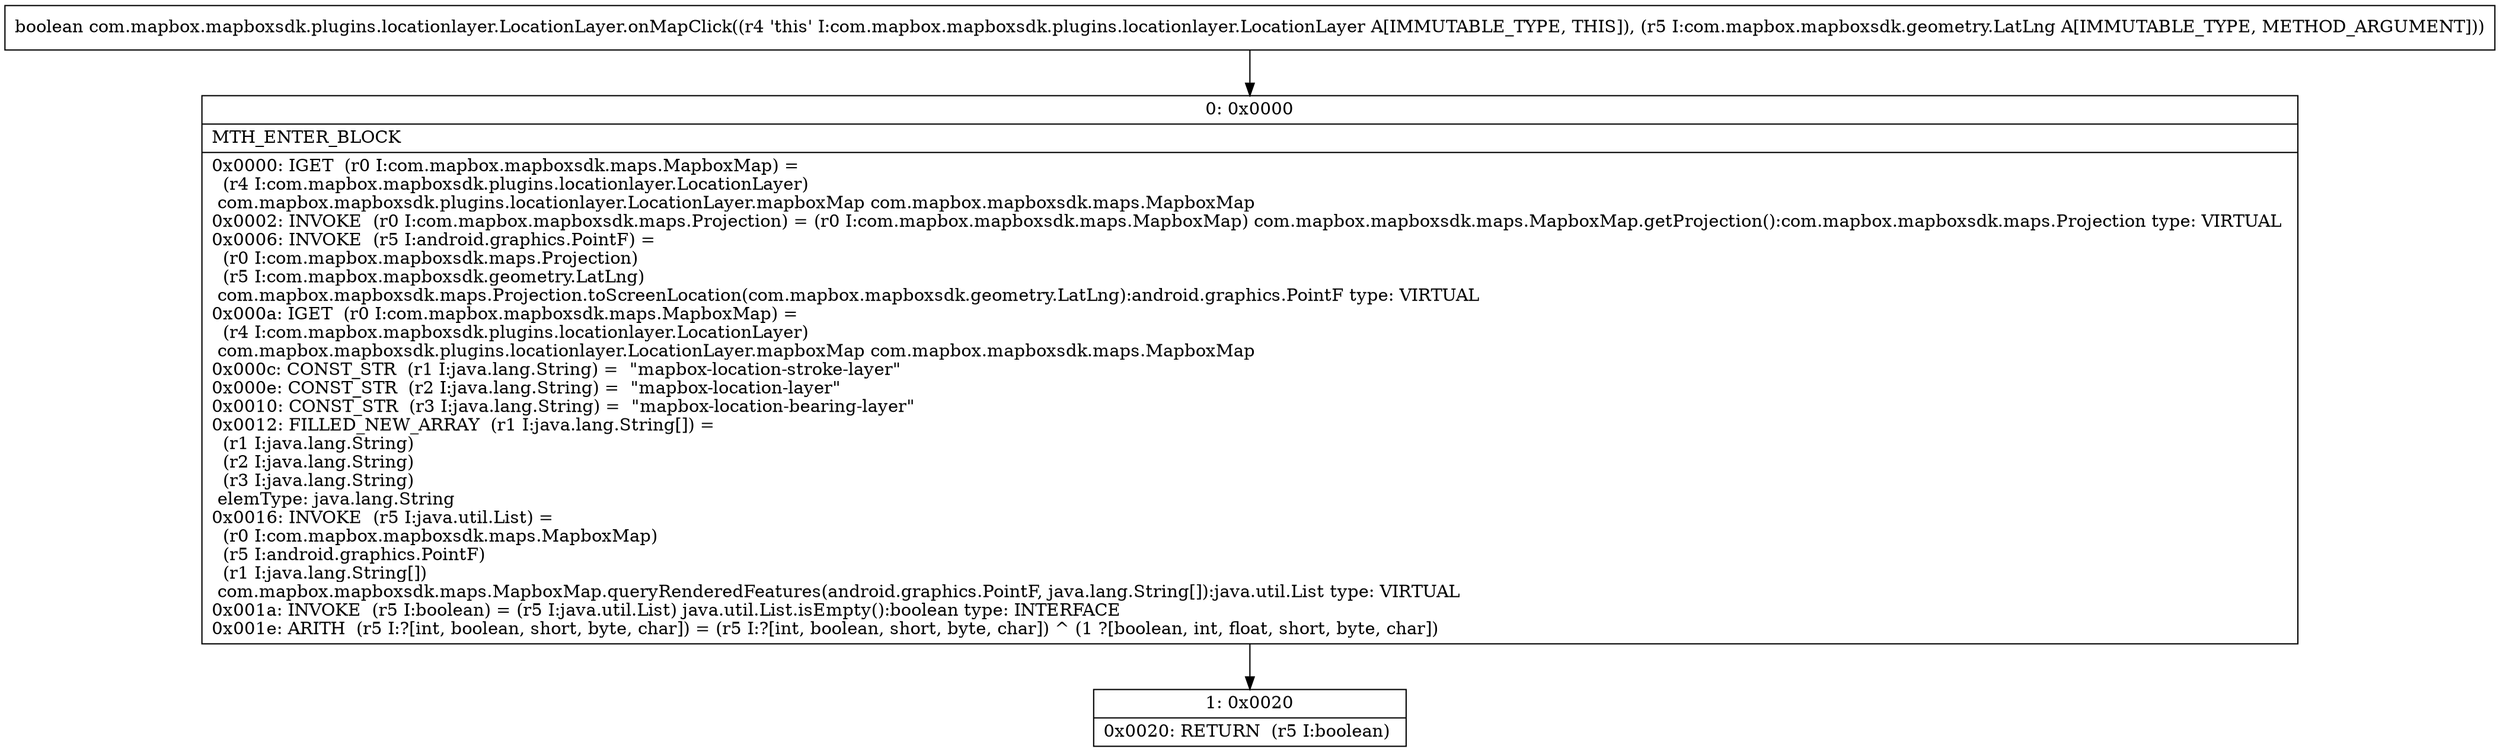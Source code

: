 digraph "CFG forcom.mapbox.mapboxsdk.plugins.locationlayer.LocationLayer.onMapClick(Lcom\/mapbox\/mapboxsdk\/geometry\/LatLng;)Z" {
Node_0 [shape=record,label="{0\:\ 0x0000|MTH_ENTER_BLOCK\l|0x0000: IGET  (r0 I:com.mapbox.mapboxsdk.maps.MapboxMap) = \l  (r4 I:com.mapbox.mapboxsdk.plugins.locationlayer.LocationLayer)\l com.mapbox.mapboxsdk.plugins.locationlayer.LocationLayer.mapboxMap com.mapbox.mapboxsdk.maps.MapboxMap \l0x0002: INVOKE  (r0 I:com.mapbox.mapboxsdk.maps.Projection) = (r0 I:com.mapbox.mapboxsdk.maps.MapboxMap) com.mapbox.mapboxsdk.maps.MapboxMap.getProjection():com.mapbox.mapboxsdk.maps.Projection type: VIRTUAL \l0x0006: INVOKE  (r5 I:android.graphics.PointF) = \l  (r0 I:com.mapbox.mapboxsdk.maps.Projection)\l  (r5 I:com.mapbox.mapboxsdk.geometry.LatLng)\l com.mapbox.mapboxsdk.maps.Projection.toScreenLocation(com.mapbox.mapboxsdk.geometry.LatLng):android.graphics.PointF type: VIRTUAL \l0x000a: IGET  (r0 I:com.mapbox.mapboxsdk.maps.MapboxMap) = \l  (r4 I:com.mapbox.mapboxsdk.plugins.locationlayer.LocationLayer)\l com.mapbox.mapboxsdk.plugins.locationlayer.LocationLayer.mapboxMap com.mapbox.mapboxsdk.maps.MapboxMap \l0x000c: CONST_STR  (r1 I:java.lang.String) =  \"mapbox\-location\-stroke\-layer\" \l0x000e: CONST_STR  (r2 I:java.lang.String) =  \"mapbox\-location\-layer\" \l0x0010: CONST_STR  (r3 I:java.lang.String) =  \"mapbox\-location\-bearing\-layer\" \l0x0012: FILLED_NEW_ARRAY  (r1 I:java.lang.String[]) = \l  (r1 I:java.lang.String)\l  (r2 I:java.lang.String)\l  (r3 I:java.lang.String)\l elemType: java.lang.String \l0x0016: INVOKE  (r5 I:java.util.List) = \l  (r0 I:com.mapbox.mapboxsdk.maps.MapboxMap)\l  (r5 I:android.graphics.PointF)\l  (r1 I:java.lang.String[])\l com.mapbox.mapboxsdk.maps.MapboxMap.queryRenderedFeatures(android.graphics.PointF, java.lang.String[]):java.util.List type: VIRTUAL \l0x001a: INVOKE  (r5 I:boolean) = (r5 I:java.util.List) java.util.List.isEmpty():boolean type: INTERFACE \l0x001e: ARITH  (r5 I:?[int, boolean, short, byte, char]) = (r5 I:?[int, boolean, short, byte, char]) ^ (1 ?[boolean, int, float, short, byte, char]) \l}"];
Node_1 [shape=record,label="{1\:\ 0x0020|0x0020: RETURN  (r5 I:boolean) \l}"];
MethodNode[shape=record,label="{boolean com.mapbox.mapboxsdk.plugins.locationlayer.LocationLayer.onMapClick((r4 'this' I:com.mapbox.mapboxsdk.plugins.locationlayer.LocationLayer A[IMMUTABLE_TYPE, THIS]), (r5 I:com.mapbox.mapboxsdk.geometry.LatLng A[IMMUTABLE_TYPE, METHOD_ARGUMENT])) }"];
MethodNode -> Node_0;
Node_0 -> Node_1;
}


